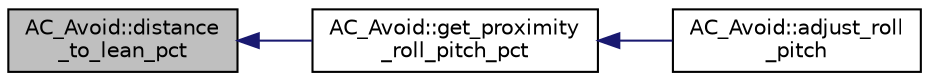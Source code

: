 digraph "AC_Avoid::distance_to_lean_pct"
{
 // INTERACTIVE_SVG=YES
  edge [fontname="Helvetica",fontsize="10",labelfontname="Helvetica",labelfontsize="10"];
  node [fontname="Helvetica",fontsize="10",shape=record];
  rankdir="LR";
  Node1 [label="AC_Avoid::distance\l_to_lean_pct",height=0.2,width=0.4,color="black", fillcolor="grey75", style="filled", fontcolor="black"];
  Node1 -> Node2 [dir="back",color="midnightblue",fontsize="10",style="solid",fontname="Helvetica"];
  Node2 [label="AC_Avoid::get_proximity\l_roll_pitch_pct",height=0.2,width=0.4,color="black", fillcolor="white", style="filled",URL="$classAC__Avoid.html#ad27740aa416a455958dcdc914a2be63e"];
  Node2 -> Node3 [dir="back",color="midnightblue",fontsize="10",style="solid",fontname="Helvetica"];
  Node3 [label="AC_Avoid::adjust_roll\l_pitch",height=0.2,width=0.4,color="black", fillcolor="white", style="filled",URL="$classAC__Avoid.html#a836fb856e23b46260cadd85665077ea8"];
}
